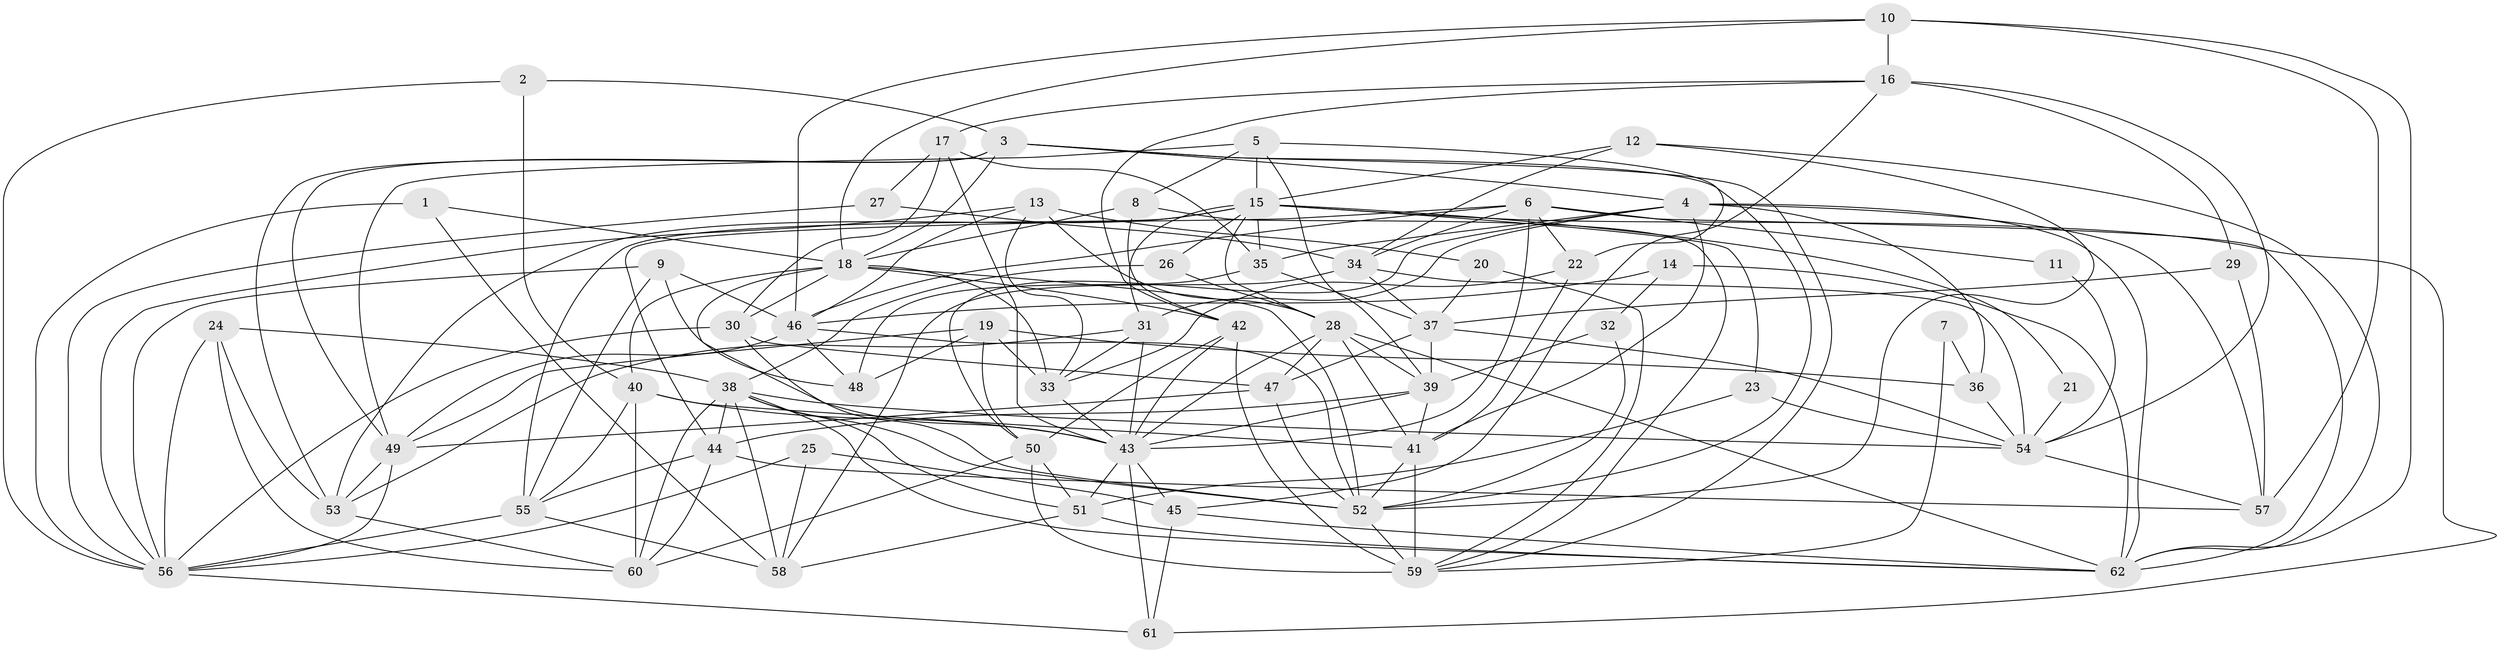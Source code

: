 // original degree distribution, {5: 0.21774193548387097, 2: 0.10483870967741936, 4: 0.23387096774193547, 3: 0.33064516129032256, 6: 0.056451612903225805, 9: 0.008064516129032258, 7: 0.024193548387096774, 8: 0.024193548387096774}
// Generated by graph-tools (version 1.1) at 2025/50/03/09/25 03:50:08]
// undirected, 62 vertices, 175 edges
graph export_dot {
graph [start="1"]
  node [color=gray90,style=filled];
  1;
  2;
  3;
  4;
  5;
  6;
  7;
  8;
  9;
  10;
  11;
  12;
  13;
  14;
  15;
  16;
  17;
  18;
  19;
  20;
  21;
  22;
  23;
  24;
  25;
  26;
  27;
  28;
  29;
  30;
  31;
  32;
  33;
  34;
  35;
  36;
  37;
  38;
  39;
  40;
  41;
  42;
  43;
  44;
  45;
  46;
  47;
  48;
  49;
  50;
  51;
  52;
  53;
  54;
  55;
  56;
  57;
  58;
  59;
  60;
  61;
  62;
  1 -- 18 [weight=1.0];
  1 -- 56 [weight=1.0];
  1 -- 58 [weight=1.0];
  2 -- 3 [weight=1.0];
  2 -- 40 [weight=1.0];
  2 -- 56 [weight=1.0];
  3 -- 4 [weight=1.0];
  3 -- 18 [weight=1.0];
  3 -- 49 [weight=1.0];
  3 -- 52 [weight=1.0];
  3 -- 53 [weight=1.0];
  3 -- 59 [weight=1.0];
  4 -- 31 [weight=1.0];
  4 -- 35 [weight=1.0];
  4 -- 36 [weight=1.0];
  4 -- 41 [weight=1.0];
  4 -- 50 [weight=1.0];
  4 -- 57 [weight=1.0];
  4 -- 62 [weight=1.0];
  5 -- 8 [weight=1.0];
  5 -- 15 [weight=1.0];
  5 -- 22 [weight=1.0];
  5 -- 39 [weight=1.0];
  5 -- 49 [weight=1.0];
  6 -- 11 [weight=1.0];
  6 -- 22 [weight=1.0];
  6 -- 34 [weight=1.0];
  6 -- 43 [weight=1.0];
  6 -- 44 [weight=1.0];
  6 -- 46 [weight=1.0];
  6 -- 62 [weight=1.0];
  7 -- 36 [weight=1.0];
  7 -- 59 [weight=1.0];
  8 -- 18 [weight=1.0];
  8 -- 42 [weight=1.0];
  8 -- 59 [weight=1.0];
  9 -- 46 [weight=1.0];
  9 -- 48 [weight=1.0];
  9 -- 55 [weight=1.0];
  9 -- 56 [weight=1.0];
  10 -- 16 [weight=1.0];
  10 -- 18 [weight=1.0];
  10 -- 46 [weight=1.0];
  10 -- 57 [weight=1.0];
  10 -- 62 [weight=1.0];
  11 -- 54 [weight=1.0];
  12 -- 15 [weight=1.0];
  12 -- 34 [weight=1.0];
  12 -- 52 [weight=1.0];
  12 -- 62 [weight=1.0];
  13 -- 20 [weight=1.0];
  13 -- 28 [weight=1.0];
  13 -- 33 [weight=1.0];
  13 -- 46 [weight=1.0];
  13 -- 56 [weight=1.0];
  14 -- 32 [weight=1.0];
  14 -- 46 [weight=1.0];
  14 -- 62 [weight=1.0];
  15 -- 21 [weight=1.0];
  15 -- 23 [weight=1.0];
  15 -- 26 [weight=1.0];
  15 -- 28 [weight=1.0];
  15 -- 31 [weight=1.0];
  15 -- 35 [weight=1.0];
  15 -- 53 [weight=1.0];
  15 -- 55 [weight=1.0];
  15 -- 61 [weight=1.0];
  16 -- 17 [weight=1.0];
  16 -- 29 [weight=1.0];
  16 -- 42 [weight=1.0];
  16 -- 45 [weight=1.0];
  16 -- 54 [weight=1.0];
  17 -- 27 [weight=1.0];
  17 -- 30 [weight=1.0];
  17 -- 35 [weight=1.0];
  17 -- 43 [weight=1.0];
  18 -- 30 [weight=1.0];
  18 -- 33 [weight=1.0];
  18 -- 40 [weight=1.0];
  18 -- 42 [weight=1.0];
  18 -- 43 [weight=1.0];
  18 -- 52 [weight=1.0];
  19 -- 33 [weight=1.0];
  19 -- 36 [weight=1.0];
  19 -- 48 [weight=1.0];
  19 -- 49 [weight=1.0];
  19 -- 50 [weight=1.0];
  20 -- 37 [weight=1.0];
  20 -- 59 [weight=1.0];
  21 -- 54 [weight=1.0];
  22 -- 33 [weight=1.0];
  22 -- 41 [weight=1.0];
  23 -- 51 [weight=1.0];
  23 -- 54 [weight=1.0];
  24 -- 38 [weight=2.0];
  24 -- 53 [weight=1.0];
  24 -- 56 [weight=1.0];
  24 -- 60 [weight=1.0];
  25 -- 45 [weight=1.0];
  25 -- 56 [weight=1.0];
  25 -- 58 [weight=1.0];
  26 -- 28 [weight=1.0];
  26 -- 38 [weight=1.0];
  27 -- 34 [weight=1.0];
  27 -- 56 [weight=1.0];
  28 -- 39 [weight=1.0];
  28 -- 41 [weight=1.0];
  28 -- 43 [weight=1.0];
  28 -- 47 [weight=1.0];
  28 -- 62 [weight=1.0];
  29 -- 37 [weight=1.0];
  29 -- 57 [weight=1.0];
  30 -- 47 [weight=1.0];
  30 -- 52 [weight=1.0];
  30 -- 56 [weight=1.0];
  31 -- 33 [weight=1.0];
  31 -- 43 [weight=1.0];
  31 -- 53 [weight=1.0];
  32 -- 39 [weight=1.0];
  32 -- 52 [weight=1.0];
  33 -- 43 [weight=1.0];
  34 -- 37 [weight=1.0];
  34 -- 54 [weight=1.0];
  34 -- 58 [weight=1.0];
  35 -- 37 [weight=1.0];
  35 -- 48 [weight=1.0];
  36 -- 54 [weight=1.0];
  37 -- 39 [weight=1.0];
  37 -- 47 [weight=1.0];
  37 -- 54 [weight=1.0];
  38 -- 44 [weight=1.0];
  38 -- 51 [weight=1.0];
  38 -- 52 [weight=1.0];
  38 -- 54 [weight=1.0];
  38 -- 58 [weight=1.0];
  38 -- 60 [weight=1.0];
  38 -- 62 [weight=1.0];
  39 -- 41 [weight=1.0];
  39 -- 43 [weight=2.0];
  39 -- 44 [weight=1.0];
  40 -- 41 [weight=1.0];
  40 -- 43 [weight=1.0];
  40 -- 55 [weight=1.0];
  40 -- 60 [weight=1.0];
  41 -- 52 [weight=1.0];
  41 -- 59 [weight=1.0];
  42 -- 43 [weight=1.0];
  42 -- 50 [weight=1.0];
  42 -- 59 [weight=1.0];
  43 -- 45 [weight=1.0];
  43 -- 51 [weight=1.0];
  43 -- 61 [weight=1.0];
  44 -- 55 [weight=1.0];
  44 -- 57 [weight=1.0];
  44 -- 60 [weight=1.0];
  45 -- 61 [weight=1.0];
  45 -- 62 [weight=1.0];
  46 -- 48 [weight=1.0];
  46 -- 49 [weight=1.0];
  46 -- 52 [weight=1.0];
  47 -- 49 [weight=1.0];
  47 -- 52 [weight=1.0];
  49 -- 53 [weight=1.0];
  49 -- 56 [weight=1.0];
  50 -- 51 [weight=1.0];
  50 -- 59 [weight=2.0];
  50 -- 60 [weight=1.0];
  51 -- 58 [weight=1.0];
  51 -- 62 [weight=1.0];
  52 -- 59 [weight=1.0];
  53 -- 60 [weight=1.0];
  54 -- 57 [weight=1.0];
  55 -- 56 [weight=1.0];
  55 -- 58 [weight=1.0];
  56 -- 61 [weight=1.0];
}
